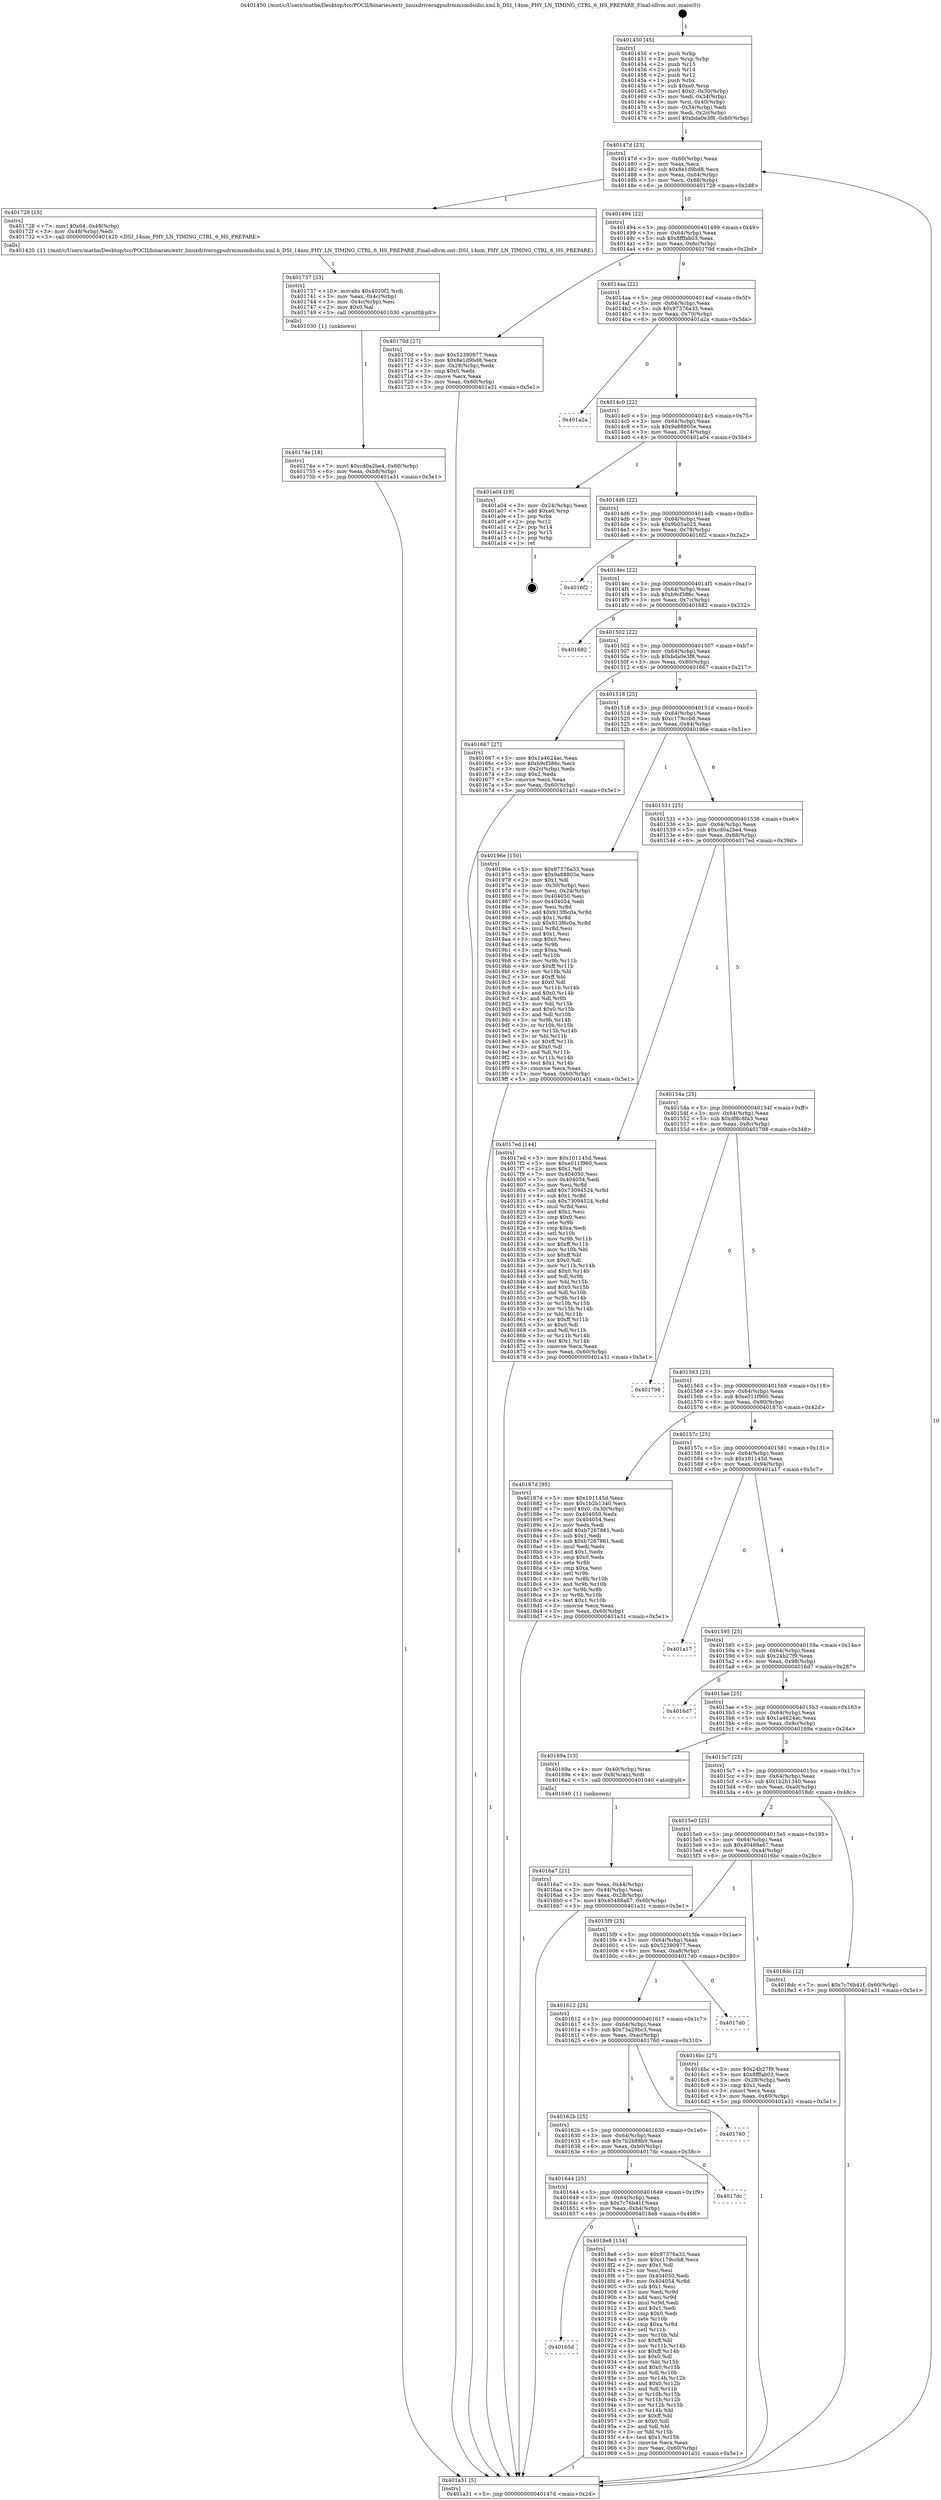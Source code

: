 digraph "0x401450" {
  label = "0x401450 (/mnt/c/Users/mathe/Desktop/tcc/POCII/binaries/extr_linuxdriversgpudrmmsmdsidsi.xml.h_DSI_14nm_PHY_LN_TIMING_CTRL_6_HS_PREPARE_Final-ollvm.out::main(0))"
  labelloc = "t"
  node[shape=record]

  Entry [label="",width=0.3,height=0.3,shape=circle,fillcolor=black,style=filled]
  "0x40147d" [label="{
     0x40147d [23]\l
     | [instrs]\l
     &nbsp;&nbsp;0x40147d \<+3\>: mov -0x60(%rbp),%eax\l
     &nbsp;&nbsp;0x401480 \<+2\>: mov %eax,%ecx\l
     &nbsp;&nbsp;0x401482 \<+6\>: sub $0x8e1d9bd8,%ecx\l
     &nbsp;&nbsp;0x401488 \<+3\>: mov %eax,-0x64(%rbp)\l
     &nbsp;&nbsp;0x40148b \<+3\>: mov %ecx,-0x68(%rbp)\l
     &nbsp;&nbsp;0x40148e \<+6\>: je 0000000000401728 \<main+0x2d8\>\l
  }"]
  "0x401728" [label="{
     0x401728 [15]\l
     | [instrs]\l
     &nbsp;&nbsp;0x401728 \<+7\>: movl $0x64,-0x48(%rbp)\l
     &nbsp;&nbsp;0x40172f \<+3\>: mov -0x48(%rbp),%edi\l
     &nbsp;&nbsp;0x401732 \<+5\>: call 0000000000401420 \<DSI_14nm_PHY_LN_TIMING_CTRL_6_HS_PREPARE\>\l
     | [calls]\l
     &nbsp;&nbsp;0x401420 \{1\} (/mnt/c/Users/mathe/Desktop/tcc/POCII/binaries/extr_linuxdriversgpudrmmsmdsidsi.xml.h_DSI_14nm_PHY_LN_TIMING_CTRL_6_HS_PREPARE_Final-ollvm.out::DSI_14nm_PHY_LN_TIMING_CTRL_6_HS_PREPARE)\l
  }"]
  "0x401494" [label="{
     0x401494 [22]\l
     | [instrs]\l
     &nbsp;&nbsp;0x401494 \<+5\>: jmp 0000000000401499 \<main+0x49\>\l
     &nbsp;&nbsp;0x401499 \<+3\>: mov -0x64(%rbp),%eax\l
     &nbsp;&nbsp;0x40149c \<+5\>: sub $0x8fffab03,%eax\l
     &nbsp;&nbsp;0x4014a1 \<+3\>: mov %eax,-0x6c(%rbp)\l
     &nbsp;&nbsp;0x4014a4 \<+6\>: je 000000000040170d \<main+0x2bd\>\l
  }"]
  Exit [label="",width=0.3,height=0.3,shape=circle,fillcolor=black,style=filled,peripheries=2]
  "0x40170d" [label="{
     0x40170d [27]\l
     | [instrs]\l
     &nbsp;&nbsp;0x40170d \<+5\>: mov $0x52390977,%eax\l
     &nbsp;&nbsp;0x401712 \<+5\>: mov $0x8e1d9bd8,%ecx\l
     &nbsp;&nbsp;0x401717 \<+3\>: mov -0x28(%rbp),%edx\l
     &nbsp;&nbsp;0x40171a \<+3\>: cmp $0x0,%edx\l
     &nbsp;&nbsp;0x40171d \<+3\>: cmove %ecx,%eax\l
     &nbsp;&nbsp;0x401720 \<+3\>: mov %eax,-0x60(%rbp)\l
     &nbsp;&nbsp;0x401723 \<+5\>: jmp 0000000000401a31 \<main+0x5e1\>\l
  }"]
  "0x4014aa" [label="{
     0x4014aa [22]\l
     | [instrs]\l
     &nbsp;&nbsp;0x4014aa \<+5\>: jmp 00000000004014af \<main+0x5f\>\l
     &nbsp;&nbsp;0x4014af \<+3\>: mov -0x64(%rbp),%eax\l
     &nbsp;&nbsp;0x4014b2 \<+5\>: sub $0x97376a33,%eax\l
     &nbsp;&nbsp;0x4014b7 \<+3\>: mov %eax,-0x70(%rbp)\l
     &nbsp;&nbsp;0x4014ba \<+6\>: je 0000000000401a2a \<main+0x5da\>\l
  }"]
  "0x40165d" [label="{
     0x40165d\l
  }", style=dashed]
  "0x401a2a" [label="{
     0x401a2a\l
  }", style=dashed]
  "0x4014c0" [label="{
     0x4014c0 [22]\l
     | [instrs]\l
     &nbsp;&nbsp;0x4014c0 \<+5\>: jmp 00000000004014c5 \<main+0x75\>\l
     &nbsp;&nbsp;0x4014c5 \<+3\>: mov -0x64(%rbp),%eax\l
     &nbsp;&nbsp;0x4014c8 \<+5\>: sub $0x9a88805e,%eax\l
     &nbsp;&nbsp;0x4014cd \<+3\>: mov %eax,-0x74(%rbp)\l
     &nbsp;&nbsp;0x4014d0 \<+6\>: je 0000000000401a04 \<main+0x5b4\>\l
  }"]
  "0x4018e8" [label="{
     0x4018e8 [134]\l
     | [instrs]\l
     &nbsp;&nbsp;0x4018e8 \<+5\>: mov $0x97376a33,%eax\l
     &nbsp;&nbsp;0x4018ed \<+5\>: mov $0xc179ccb8,%ecx\l
     &nbsp;&nbsp;0x4018f2 \<+2\>: mov $0x1,%dl\l
     &nbsp;&nbsp;0x4018f4 \<+2\>: xor %esi,%esi\l
     &nbsp;&nbsp;0x4018f6 \<+7\>: mov 0x404050,%edi\l
     &nbsp;&nbsp;0x4018fd \<+8\>: mov 0x404054,%r8d\l
     &nbsp;&nbsp;0x401905 \<+3\>: sub $0x1,%esi\l
     &nbsp;&nbsp;0x401908 \<+3\>: mov %edi,%r9d\l
     &nbsp;&nbsp;0x40190b \<+3\>: add %esi,%r9d\l
     &nbsp;&nbsp;0x40190e \<+4\>: imul %r9d,%edi\l
     &nbsp;&nbsp;0x401912 \<+3\>: and $0x1,%edi\l
     &nbsp;&nbsp;0x401915 \<+3\>: cmp $0x0,%edi\l
     &nbsp;&nbsp;0x401918 \<+4\>: sete %r10b\l
     &nbsp;&nbsp;0x40191c \<+4\>: cmp $0xa,%r8d\l
     &nbsp;&nbsp;0x401920 \<+4\>: setl %r11b\l
     &nbsp;&nbsp;0x401924 \<+3\>: mov %r10b,%bl\l
     &nbsp;&nbsp;0x401927 \<+3\>: xor $0xff,%bl\l
     &nbsp;&nbsp;0x40192a \<+3\>: mov %r11b,%r14b\l
     &nbsp;&nbsp;0x40192d \<+4\>: xor $0xff,%r14b\l
     &nbsp;&nbsp;0x401931 \<+3\>: xor $0x0,%dl\l
     &nbsp;&nbsp;0x401934 \<+3\>: mov %bl,%r15b\l
     &nbsp;&nbsp;0x401937 \<+4\>: and $0x0,%r15b\l
     &nbsp;&nbsp;0x40193b \<+3\>: and %dl,%r10b\l
     &nbsp;&nbsp;0x40193e \<+3\>: mov %r14b,%r12b\l
     &nbsp;&nbsp;0x401941 \<+4\>: and $0x0,%r12b\l
     &nbsp;&nbsp;0x401945 \<+3\>: and %dl,%r11b\l
     &nbsp;&nbsp;0x401948 \<+3\>: or %r10b,%r15b\l
     &nbsp;&nbsp;0x40194b \<+3\>: or %r11b,%r12b\l
     &nbsp;&nbsp;0x40194e \<+3\>: xor %r12b,%r15b\l
     &nbsp;&nbsp;0x401951 \<+3\>: or %r14b,%bl\l
     &nbsp;&nbsp;0x401954 \<+3\>: xor $0xff,%bl\l
     &nbsp;&nbsp;0x401957 \<+3\>: or $0x0,%dl\l
     &nbsp;&nbsp;0x40195a \<+2\>: and %dl,%bl\l
     &nbsp;&nbsp;0x40195c \<+3\>: or %bl,%r15b\l
     &nbsp;&nbsp;0x40195f \<+4\>: test $0x1,%r15b\l
     &nbsp;&nbsp;0x401963 \<+3\>: cmovne %ecx,%eax\l
     &nbsp;&nbsp;0x401966 \<+3\>: mov %eax,-0x60(%rbp)\l
     &nbsp;&nbsp;0x401969 \<+5\>: jmp 0000000000401a31 \<main+0x5e1\>\l
  }"]
  "0x401a04" [label="{
     0x401a04 [19]\l
     | [instrs]\l
     &nbsp;&nbsp;0x401a04 \<+3\>: mov -0x24(%rbp),%eax\l
     &nbsp;&nbsp;0x401a07 \<+7\>: add $0xa0,%rsp\l
     &nbsp;&nbsp;0x401a0e \<+1\>: pop %rbx\l
     &nbsp;&nbsp;0x401a0f \<+2\>: pop %r12\l
     &nbsp;&nbsp;0x401a11 \<+2\>: pop %r14\l
     &nbsp;&nbsp;0x401a13 \<+2\>: pop %r15\l
     &nbsp;&nbsp;0x401a15 \<+1\>: pop %rbp\l
     &nbsp;&nbsp;0x401a16 \<+1\>: ret\l
  }"]
  "0x4014d6" [label="{
     0x4014d6 [22]\l
     | [instrs]\l
     &nbsp;&nbsp;0x4014d6 \<+5\>: jmp 00000000004014db \<main+0x8b\>\l
     &nbsp;&nbsp;0x4014db \<+3\>: mov -0x64(%rbp),%eax\l
     &nbsp;&nbsp;0x4014de \<+5\>: sub $0x9b05a025,%eax\l
     &nbsp;&nbsp;0x4014e3 \<+3\>: mov %eax,-0x78(%rbp)\l
     &nbsp;&nbsp;0x4014e6 \<+6\>: je 00000000004016f2 \<main+0x2a2\>\l
  }"]
  "0x401644" [label="{
     0x401644 [25]\l
     | [instrs]\l
     &nbsp;&nbsp;0x401644 \<+5\>: jmp 0000000000401649 \<main+0x1f9\>\l
     &nbsp;&nbsp;0x401649 \<+3\>: mov -0x64(%rbp),%eax\l
     &nbsp;&nbsp;0x40164c \<+5\>: sub $0x7c76b41f,%eax\l
     &nbsp;&nbsp;0x401651 \<+6\>: mov %eax,-0xb4(%rbp)\l
     &nbsp;&nbsp;0x401657 \<+6\>: je 00000000004018e8 \<main+0x498\>\l
  }"]
  "0x4016f2" [label="{
     0x4016f2\l
  }", style=dashed]
  "0x4014ec" [label="{
     0x4014ec [22]\l
     | [instrs]\l
     &nbsp;&nbsp;0x4014ec \<+5\>: jmp 00000000004014f1 \<main+0xa1\>\l
     &nbsp;&nbsp;0x4014f1 \<+3\>: mov -0x64(%rbp),%eax\l
     &nbsp;&nbsp;0x4014f4 \<+5\>: sub $0xb9cf386c,%eax\l
     &nbsp;&nbsp;0x4014f9 \<+3\>: mov %eax,-0x7c(%rbp)\l
     &nbsp;&nbsp;0x4014fc \<+6\>: je 0000000000401682 \<main+0x232\>\l
  }"]
  "0x4017dc" [label="{
     0x4017dc\l
  }", style=dashed]
  "0x401682" [label="{
     0x401682\l
  }", style=dashed]
  "0x401502" [label="{
     0x401502 [22]\l
     | [instrs]\l
     &nbsp;&nbsp;0x401502 \<+5\>: jmp 0000000000401507 \<main+0xb7\>\l
     &nbsp;&nbsp;0x401507 \<+3\>: mov -0x64(%rbp),%eax\l
     &nbsp;&nbsp;0x40150a \<+5\>: sub $0xbda0e3f8,%eax\l
     &nbsp;&nbsp;0x40150f \<+3\>: mov %eax,-0x80(%rbp)\l
     &nbsp;&nbsp;0x401512 \<+6\>: je 0000000000401667 \<main+0x217\>\l
  }"]
  "0x40162b" [label="{
     0x40162b [25]\l
     | [instrs]\l
     &nbsp;&nbsp;0x40162b \<+5\>: jmp 0000000000401630 \<main+0x1e0\>\l
     &nbsp;&nbsp;0x401630 \<+3\>: mov -0x64(%rbp),%eax\l
     &nbsp;&nbsp;0x401633 \<+5\>: sub $0x7b2b88b9,%eax\l
     &nbsp;&nbsp;0x401638 \<+6\>: mov %eax,-0xb0(%rbp)\l
     &nbsp;&nbsp;0x40163e \<+6\>: je 00000000004017dc \<main+0x38c\>\l
  }"]
  "0x401667" [label="{
     0x401667 [27]\l
     | [instrs]\l
     &nbsp;&nbsp;0x401667 \<+5\>: mov $0x1a4624ac,%eax\l
     &nbsp;&nbsp;0x40166c \<+5\>: mov $0xb9cf386c,%ecx\l
     &nbsp;&nbsp;0x401671 \<+3\>: mov -0x2c(%rbp),%edx\l
     &nbsp;&nbsp;0x401674 \<+3\>: cmp $0x2,%edx\l
     &nbsp;&nbsp;0x401677 \<+3\>: cmovne %ecx,%eax\l
     &nbsp;&nbsp;0x40167a \<+3\>: mov %eax,-0x60(%rbp)\l
     &nbsp;&nbsp;0x40167d \<+5\>: jmp 0000000000401a31 \<main+0x5e1\>\l
  }"]
  "0x401518" [label="{
     0x401518 [25]\l
     | [instrs]\l
     &nbsp;&nbsp;0x401518 \<+5\>: jmp 000000000040151d \<main+0xcd\>\l
     &nbsp;&nbsp;0x40151d \<+3\>: mov -0x64(%rbp),%eax\l
     &nbsp;&nbsp;0x401520 \<+5\>: sub $0xc179ccb8,%eax\l
     &nbsp;&nbsp;0x401525 \<+6\>: mov %eax,-0x84(%rbp)\l
     &nbsp;&nbsp;0x40152b \<+6\>: je 000000000040196e \<main+0x51e\>\l
  }"]
  "0x401a31" [label="{
     0x401a31 [5]\l
     | [instrs]\l
     &nbsp;&nbsp;0x401a31 \<+5\>: jmp 000000000040147d \<main+0x2d\>\l
  }"]
  "0x401450" [label="{
     0x401450 [45]\l
     | [instrs]\l
     &nbsp;&nbsp;0x401450 \<+1\>: push %rbp\l
     &nbsp;&nbsp;0x401451 \<+3\>: mov %rsp,%rbp\l
     &nbsp;&nbsp;0x401454 \<+2\>: push %r15\l
     &nbsp;&nbsp;0x401456 \<+2\>: push %r14\l
     &nbsp;&nbsp;0x401458 \<+2\>: push %r12\l
     &nbsp;&nbsp;0x40145a \<+1\>: push %rbx\l
     &nbsp;&nbsp;0x40145b \<+7\>: sub $0xa0,%rsp\l
     &nbsp;&nbsp;0x401462 \<+7\>: movl $0x0,-0x30(%rbp)\l
     &nbsp;&nbsp;0x401469 \<+3\>: mov %edi,-0x34(%rbp)\l
     &nbsp;&nbsp;0x40146c \<+4\>: mov %rsi,-0x40(%rbp)\l
     &nbsp;&nbsp;0x401470 \<+3\>: mov -0x34(%rbp),%edi\l
     &nbsp;&nbsp;0x401473 \<+3\>: mov %edi,-0x2c(%rbp)\l
     &nbsp;&nbsp;0x401476 \<+7\>: movl $0xbda0e3f8,-0x60(%rbp)\l
  }"]
  "0x401760" [label="{
     0x401760\l
  }", style=dashed]
  "0x40196e" [label="{
     0x40196e [150]\l
     | [instrs]\l
     &nbsp;&nbsp;0x40196e \<+5\>: mov $0x97376a33,%eax\l
     &nbsp;&nbsp;0x401973 \<+5\>: mov $0x9a88805e,%ecx\l
     &nbsp;&nbsp;0x401978 \<+2\>: mov $0x1,%dl\l
     &nbsp;&nbsp;0x40197a \<+3\>: mov -0x30(%rbp),%esi\l
     &nbsp;&nbsp;0x40197d \<+3\>: mov %esi,-0x24(%rbp)\l
     &nbsp;&nbsp;0x401980 \<+7\>: mov 0x404050,%esi\l
     &nbsp;&nbsp;0x401987 \<+7\>: mov 0x404054,%edi\l
     &nbsp;&nbsp;0x40198e \<+3\>: mov %esi,%r8d\l
     &nbsp;&nbsp;0x401991 \<+7\>: add $0x913f6c0a,%r8d\l
     &nbsp;&nbsp;0x401998 \<+4\>: sub $0x1,%r8d\l
     &nbsp;&nbsp;0x40199c \<+7\>: sub $0x913f6c0a,%r8d\l
     &nbsp;&nbsp;0x4019a3 \<+4\>: imul %r8d,%esi\l
     &nbsp;&nbsp;0x4019a7 \<+3\>: and $0x1,%esi\l
     &nbsp;&nbsp;0x4019aa \<+3\>: cmp $0x0,%esi\l
     &nbsp;&nbsp;0x4019ad \<+4\>: sete %r9b\l
     &nbsp;&nbsp;0x4019b1 \<+3\>: cmp $0xa,%edi\l
     &nbsp;&nbsp;0x4019b4 \<+4\>: setl %r10b\l
     &nbsp;&nbsp;0x4019b8 \<+3\>: mov %r9b,%r11b\l
     &nbsp;&nbsp;0x4019bb \<+4\>: xor $0xff,%r11b\l
     &nbsp;&nbsp;0x4019bf \<+3\>: mov %r10b,%bl\l
     &nbsp;&nbsp;0x4019c2 \<+3\>: xor $0xff,%bl\l
     &nbsp;&nbsp;0x4019c5 \<+3\>: xor $0x0,%dl\l
     &nbsp;&nbsp;0x4019c8 \<+3\>: mov %r11b,%r14b\l
     &nbsp;&nbsp;0x4019cb \<+4\>: and $0x0,%r14b\l
     &nbsp;&nbsp;0x4019cf \<+3\>: and %dl,%r9b\l
     &nbsp;&nbsp;0x4019d2 \<+3\>: mov %bl,%r15b\l
     &nbsp;&nbsp;0x4019d5 \<+4\>: and $0x0,%r15b\l
     &nbsp;&nbsp;0x4019d9 \<+3\>: and %dl,%r10b\l
     &nbsp;&nbsp;0x4019dc \<+3\>: or %r9b,%r14b\l
     &nbsp;&nbsp;0x4019df \<+3\>: or %r10b,%r15b\l
     &nbsp;&nbsp;0x4019e2 \<+3\>: xor %r15b,%r14b\l
     &nbsp;&nbsp;0x4019e5 \<+3\>: or %bl,%r11b\l
     &nbsp;&nbsp;0x4019e8 \<+4\>: xor $0xff,%r11b\l
     &nbsp;&nbsp;0x4019ec \<+3\>: or $0x0,%dl\l
     &nbsp;&nbsp;0x4019ef \<+3\>: and %dl,%r11b\l
     &nbsp;&nbsp;0x4019f2 \<+3\>: or %r11b,%r14b\l
     &nbsp;&nbsp;0x4019f5 \<+4\>: test $0x1,%r14b\l
     &nbsp;&nbsp;0x4019f9 \<+3\>: cmovne %ecx,%eax\l
     &nbsp;&nbsp;0x4019fc \<+3\>: mov %eax,-0x60(%rbp)\l
     &nbsp;&nbsp;0x4019ff \<+5\>: jmp 0000000000401a31 \<main+0x5e1\>\l
  }"]
  "0x401531" [label="{
     0x401531 [25]\l
     | [instrs]\l
     &nbsp;&nbsp;0x401531 \<+5\>: jmp 0000000000401536 \<main+0xe6\>\l
     &nbsp;&nbsp;0x401536 \<+3\>: mov -0x64(%rbp),%eax\l
     &nbsp;&nbsp;0x401539 \<+5\>: sub $0xcd0a2be4,%eax\l
     &nbsp;&nbsp;0x40153e \<+6\>: mov %eax,-0x88(%rbp)\l
     &nbsp;&nbsp;0x401544 \<+6\>: je 00000000004017ed \<main+0x39d\>\l
  }"]
  "0x401612" [label="{
     0x401612 [25]\l
     | [instrs]\l
     &nbsp;&nbsp;0x401612 \<+5\>: jmp 0000000000401617 \<main+0x1c7\>\l
     &nbsp;&nbsp;0x401617 \<+3\>: mov -0x64(%rbp),%eax\l
     &nbsp;&nbsp;0x40161a \<+5\>: sub $0x73a29bc3,%eax\l
     &nbsp;&nbsp;0x40161f \<+6\>: mov %eax,-0xac(%rbp)\l
     &nbsp;&nbsp;0x401625 \<+6\>: je 0000000000401760 \<main+0x310\>\l
  }"]
  "0x4017ed" [label="{
     0x4017ed [144]\l
     | [instrs]\l
     &nbsp;&nbsp;0x4017ed \<+5\>: mov $0x101145d,%eax\l
     &nbsp;&nbsp;0x4017f2 \<+5\>: mov $0xe011f960,%ecx\l
     &nbsp;&nbsp;0x4017f7 \<+2\>: mov $0x1,%dl\l
     &nbsp;&nbsp;0x4017f9 \<+7\>: mov 0x404050,%esi\l
     &nbsp;&nbsp;0x401800 \<+7\>: mov 0x404054,%edi\l
     &nbsp;&nbsp;0x401807 \<+3\>: mov %esi,%r8d\l
     &nbsp;&nbsp;0x40180a \<+7\>: add $0x73094524,%r8d\l
     &nbsp;&nbsp;0x401811 \<+4\>: sub $0x1,%r8d\l
     &nbsp;&nbsp;0x401815 \<+7\>: sub $0x73094524,%r8d\l
     &nbsp;&nbsp;0x40181c \<+4\>: imul %r8d,%esi\l
     &nbsp;&nbsp;0x401820 \<+3\>: and $0x1,%esi\l
     &nbsp;&nbsp;0x401823 \<+3\>: cmp $0x0,%esi\l
     &nbsp;&nbsp;0x401826 \<+4\>: sete %r9b\l
     &nbsp;&nbsp;0x40182a \<+3\>: cmp $0xa,%edi\l
     &nbsp;&nbsp;0x40182d \<+4\>: setl %r10b\l
     &nbsp;&nbsp;0x401831 \<+3\>: mov %r9b,%r11b\l
     &nbsp;&nbsp;0x401834 \<+4\>: xor $0xff,%r11b\l
     &nbsp;&nbsp;0x401838 \<+3\>: mov %r10b,%bl\l
     &nbsp;&nbsp;0x40183b \<+3\>: xor $0xff,%bl\l
     &nbsp;&nbsp;0x40183e \<+3\>: xor $0x0,%dl\l
     &nbsp;&nbsp;0x401841 \<+3\>: mov %r11b,%r14b\l
     &nbsp;&nbsp;0x401844 \<+4\>: and $0x0,%r14b\l
     &nbsp;&nbsp;0x401848 \<+3\>: and %dl,%r9b\l
     &nbsp;&nbsp;0x40184b \<+3\>: mov %bl,%r15b\l
     &nbsp;&nbsp;0x40184e \<+4\>: and $0x0,%r15b\l
     &nbsp;&nbsp;0x401852 \<+3\>: and %dl,%r10b\l
     &nbsp;&nbsp;0x401855 \<+3\>: or %r9b,%r14b\l
     &nbsp;&nbsp;0x401858 \<+3\>: or %r10b,%r15b\l
     &nbsp;&nbsp;0x40185b \<+3\>: xor %r15b,%r14b\l
     &nbsp;&nbsp;0x40185e \<+3\>: or %bl,%r11b\l
     &nbsp;&nbsp;0x401861 \<+4\>: xor $0xff,%r11b\l
     &nbsp;&nbsp;0x401865 \<+3\>: or $0x0,%dl\l
     &nbsp;&nbsp;0x401868 \<+3\>: and %dl,%r11b\l
     &nbsp;&nbsp;0x40186b \<+3\>: or %r11b,%r14b\l
     &nbsp;&nbsp;0x40186e \<+4\>: test $0x1,%r14b\l
     &nbsp;&nbsp;0x401872 \<+3\>: cmovne %ecx,%eax\l
     &nbsp;&nbsp;0x401875 \<+3\>: mov %eax,-0x60(%rbp)\l
     &nbsp;&nbsp;0x401878 \<+5\>: jmp 0000000000401a31 \<main+0x5e1\>\l
  }"]
  "0x40154a" [label="{
     0x40154a [25]\l
     | [instrs]\l
     &nbsp;&nbsp;0x40154a \<+5\>: jmp 000000000040154f \<main+0xff\>\l
     &nbsp;&nbsp;0x40154f \<+3\>: mov -0x64(%rbp),%eax\l
     &nbsp;&nbsp;0x401552 \<+5\>: sub $0xdf8c8fa3,%eax\l
     &nbsp;&nbsp;0x401557 \<+6\>: mov %eax,-0x8c(%rbp)\l
     &nbsp;&nbsp;0x40155d \<+6\>: je 0000000000401798 \<main+0x348\>\l
  }"]
  "0x4017d0" [label="{
     0x4017d0\l
  }", style=dashed]
  "0x401798" [label="{
     0x401798\l
  }", style=dashed]
  "0x401563" [label="{
     0x401563 [25]\l
     | [instrs]\l
     &nbsp;&nbsp;0x401563 \<+5\>: jmp 0000000000401568 \<main+0x118\>\l
     &nbsp;&nbsp;0x401568 \<+3\>: mov -0x64(%rbp),%eax\l
     &nbsp;&nbsp;0x40156b \<+5\>: sub $0xe011f960,%eax\l
     &nbsp;&nbsp;0x401570 \<+6\>: mov %eax,-0x90(%rbp)\l
     &nbsp;&nbsp;0x401576 \<+6\>: je 000000000040187d \<main+0x42d\>\l
  }"]
  "0x40174e" [label="{
     0x40174e [18]\l
     | [instrs]\l
     &nbsp;&nbsp;0x40174e \<+7\>: movl $0xcd0a2be4,-0x60(%rbp)\l
     &nbsp;&nbsp;0x401755 \<+6\>: mov %eax,-0xb8(%rbp)\l
     &nbsp;&nbsp;0x40175b \<+5\>: jmp 0000000000401a31 \<main+0x5e1\>\l
  }"]
  "0x40187d" [label="{
     0x40187d [95]\l
     | [instrs]\l
     &nbsp;&nbsp;0x40187d \<+5\>: mov $0x101145d,%eax\l
     &nbsp;&nbsp;0x401882 \<+5\>: mov $0x1b2b1340,%ecx\l
     &nbsp;&nbsp;0x401887 \<+7\>: movl $0x0,-0x30(%rbp)\l
     &nbsp;&nbsp;0x40188e \<+7\>: mov 0x404050,%edx\l
     &nbsp;&nbsp;0x401895 \<+7\>: mov 0x404054,%esi\l
     &nbsp;&nbsp;0x40189c \<+2\>: mov %edx,%edi\l
     &nbsp;&nbsp;0x40189e \<+6\>: add $0xb7267861,%edi\l
     &nbsp;&nbsp;0x4018a4 \<+3\>: sub $0x1,%edi\l
     &nbsp;&nbsp;0x4018a7 \<+6\>: sub $0xb7267861,%edi\l
     &nbsp;&nbsp;0x4018ad \<+3\>: imul %edi,%edx\l
     &nbsp;&nbsp;0x4018b0 \<+3\>: and $0x1,%edx\l
     &nbsp;&nbsp;0x4018b3 \<+3\>: cmp $0x0,%edx\l
     &nbsp;&nbsp;0x4018b6 \<+4\>: sete %r8b\l
     &nbsp;&nbsp;0x4018ba \<+3\>: cmp $0xa,%esi\l
     &nbsp;&nbsp;0x4018bd \<+4\>: setl %r9b\l
     &nbsp;&nbsp;0x4018c1 \<+3\>: mov %r8b,%r10b\l
     &nbsp;&nbsp;0x4018c4 \<+3\>: and %r9b,%r10b\l
     &nbsp;&nbsp;0x4018c7 \<+3\>: xor %r9b,%r8b\l
     &nbsp;&nbsp;0x4018ca \<+3\>: or %r8b,%r10b\l
     &nbsp;&nbsp;0x4018cd \<+4\>: test $0x1,%r10b\l
     &nbsp;&nbsp;0x4018d1 \<+3\>: cmovne %ecx,%eax\l
     &nbsp;&nbsp;0x4018d4 \<+3\>: mov %eax,-0x60(%rbp)\l
     &nbsp;&nbsp;0x4018d7 \<+5\>: jmp 0000000000401a31 \<main+0x5e1\>\l
  }"]
  "0x40157c" [label="{
     0x40157c [25]\l
     | [instrs]\l
     &nbsp;&nbsp;0x40157c \<+5\>: jmp 0000000000401581 \<main+0x131\>\l
     &nbsp;&nbsp;0x401581 \<+3\>: mov -0x64(%rbp),%eax\l
     &nbsp;&nbsp;0x401584 \<+5\>: sub $0x101145d,%eax\l
     &nbsp;&nbsp;0x401589 \<+6\>: mov %eax,-0x94(%rbp)\l
     &nbsp;&nbsp;0x40158f \<+6\>: je 0000000000401a17 \<main+0x5c7\>\l
  }"]
  "0x401737" [label="{
     0x401737 [23]\l
     | [instrs]\l
     &nbsp;&nbsp;0x401737 \<+10\>: movabs $0x4020f2,%rdi\l
     &nbsp;&nbsp;0x401741 \<+3\>: mov %eax,-0x4c(%rbp)\l
     &nbsp;&nbsp;0x401744 \<+3\>: mov -0x4c(%rbp),%esi\l
     &nbsp;&nbsp;0x401747 \<+2\>: mov $0x0,%al\l
     &nbsp;&nbsp;0x401749 \<+5\>: call 0000000000401030 \<printf@plt\>\l
     | [calls]\l
     &nbsp;&nbsp;0x401030 \{1\} (unknown)\l
  }"]
  "0x401a17" [label="{
     0x401a17\l
  }", style=dashed]
  "0x401595" [label="{
     0x401595 [25]\l
     | [instrs]\l
     &nbsp;&nbsp;0x401595 \<+5\>: jmp 000000000040159a \<main+0x14a\>\l
     &nbsp;&nbsp;0x40159a \<+3\>: mov -0x64(%rbp),%eax\l
     &nbsp;&nbsp;0x40159d \<+5\>: sub $0x24b27f9,%eax\l
     &nbsp;&nbsp;0x4015a2 \<+6\>: mov %eax,-0x98(%rbp)\l
     &nbsp;&nbsp;0x4015a8 \<+6\>: je 00000000004016d7 \<main+0x287\>\l
  }"]
  "0x4015f9" [label="{
     0x4015f9 [25]\l
     | [instrs]\l
     &nbsp;&nbsp;0x4015f9 \<+5\>: jmp 00000000004015fe \<main+0x1ae\>\l
     &nbsp;&nbsp;0x4015fe \<+3\>: mov -0x64(%rbp),%eax\l
     &nbsp;&nbsp;0x401601 \<+5\>: sub $0x52390977,%eax\l
     &nbsp;&nbsp;0x401606 \<+6\>: mov %eax,-0xa8(%rbp)\l
     &nbsp;&nbsp;0x40160c \<+6\>: je 00000000004017d0 \<main+0x380\>\l
  }"]
  "0x4016d7" [label="{
     0x4016d7\l
  }", style=dashed]
  "0x4015ae" [label="{
     0x4015ae [25]\l
     | [instrs]\l
     &nbsp;&nbsp;0x4015ae \<+5\>: jmp 00000000004015b3 \<main+0x163\>\l
     &nbsp;&nbsp;0x4015b3 \<+3\>: mov -0x64(%rbp),%eax\l
     &nbsp;&nbsp;0x4015b6 \<+5\>: sub $0x1a4624ac,%eax\l
     &nbsp;&nbsp;0x4015bb \<+6\>: mov %eax,-0x9c(%rbp)\l
     &nbsp;&nbsp;0x4015c1 \<+6\>: je 000000000040169a \<main+0x24a\>\l
  }"]
  "0x4016bc" [label="{
     0x4016bc [27]\l
     | [instrs]\l
     &nbsp;&nbsp;0x4016bc \<+5\>: mov $0x24b27f9,%eax\l
     &nbsp;&nbsp;0x4016c1 \<+5\>: mov $0x8fffab03,%ecx\l
     &nbsp;&nbsp;0x4016c6 \<+3\>: mov -0x28(%rbp),%edx\l
     &nbsp;&nbsp;0x4016c9 \<+3\>: cmp $0x1,%edx\l
     &nbsp;&nbsp;0x4016cc \<+3\>: cmovl %ecx,%eax\l
     &nbsp;&nbsp;0x4016cf \<+3\>: mov %eax,-0x60(%rbp)\l
     &nbsp;&nbsp;0x4016d2 \<+5\>: jmp 0000000000401a31 \<main+0x5e1\>\l
  }"]
  "0x40169a" [label="{
     0x40169a [13]\l
     | [instrs]\l
     &nbsp;&nbsp;0x40169a \<+4\>: mov -0x40(%rbp),%rax\l
     &nbsp;&nbsp;0x40169e \<+4\>: mov 0x8(%rax),%rdi\l
     &nbsp;&nbsp;0x4016a2 \<+5\>: call 0000000000401040 \<atoi@plt\>\l
     | [calls]\l
     &nbsp;&nbsp;0x401040 \{1\} (unknown)\l
  }"]
  "0x4015c7" [label="{
     0x4015c7 [25]\l
     | [instrs]\l
     &nbsp;&nbsp;0x4015c7 \<+5\>: jmp 00000000004015cc \<main+0x17c\>\l
     &nbsp;&nbsp;0x4015cc \<+3\>: mov -0x64(%rbp),%eax\l
     &nbsp;&nbsp;0x4015cf \<+5\>: sub $0x1b2b1340,%eax\l
     &nbsp;&nbsp;0x4015d4 \<+6\>: mov %eax,-0xa0(%rbp)\l
     &nbsp;&nbsp;0x4015da \<+6\>: je 00000000004018dc \<main+0x48c\>\l
  }"]
  "0x4016a7" [label="{
     0x4016a7 [21]\l
     | [instrs]\l
     &nbsp;&nbsp;0x4016a7 \<+3\>: mov %eax,-0x44(%rbp)\l
     &nbsp;&nbsp;0x4016aa \<+3\>: mov -0x44(%rbp),%eax\l
     &nbsp;&nbsp;0x4016ad \<+3\>: mov %eax,-0x28(%rbp)\l
     &nbsp;&nbsp;0x4016b0 \<+7\>: movl $0x40488a67,-0x60(%rbp)\l
     &nbsp;&nbsp;0x4016b7 \<+5\>: jmp 0000000000401a31 \<main+0x5e1\>\l
  }"]
  "0x4015e0" [label="{
     0x4015e0 [25]\l
     | [instrs]\l
     &nbsp;&nbsp;0x4015e0 \<+5\>: jmp 00000000004015e5 \<main+0x195\>\l
     &nbsp;&nbsp;0x4015e5 \<+3\>: mov -0x64(%rbp),%eax\l
     &nbsp;&nbsp;0x4015e8 \<+5\>: sub $0x40488a67,%eax\l
     &nbsp;&nbsp;0x4015ed \<+6\>: mov %eax,-0xa4(%rbp)\l
     &nbsp;&nbsp;0x4015f3 \<+6\>: je 00000000004016bc \<main+0x26c\>\l
  }"]
  "0x4018dc" [label="{
     0x4018dc [12]\l
     | [instrs]\l
     &nbsp;&nbsp;0x4018dc \<+7\>: movl $0x7c76b41f,-0x60(%rbp)\l
     &nbsp;&nbsp;0x4018e3 \<+5\>: jmp 0000000000401a31 \<main+0x5e1\>\l
  }"]
  Entry -> "0x401450" [label=" 1"]
  "0x40147d" -> "0x401728" [label=" 1"]
  "0x40147d" -> "0x401494" [label=" 10"]
  "0x401a04" -> Exit [label=" 1"]
  "0x401494" -> "0x40170d" [label=" 1"]
  "0x401494" -> "0x4014aa" [label=" 9"]
  "0x40196e" -> "0x401a31" [label=" 1"]
  "0x4014aa" -> "0x401a2a" [label=" 0"]
  "0x4014aa" -> "0x4014c0" [label=" 9"]
  "0x4018e8" -> "0x401a31" [label=" 1"]
  "0x4014c0" -> "0x401a04" [label=" 1"]
  "0x4014c0" -> "0x4014d6" [label=" 8"]
  "0x401644" -> "0x40165d" [label=" 0"]
  "0x4014d6" -> "0x4016f2" [label=" 0"]
  "0x4014d6" -> "0x4014ec" [label=" 8"]
  "0x401644" -> "0x4018e8" [label=" 1"]
  "0x4014ec" -> "0x401682" [label=" 0"]
  "0x4014ec" -> "0x401502" [label=" 8"]
  "0x40162b" -> "0x401644" [label=" 1"]
  "0x401502" -> "0x401667" [label=" 1"]
  "0x401502" -> "0x401518" [label=" 7"]
  "0x401667" -> "0x401a31" [label=" 1"]
  "0x401450" -> "0x40147d" [label=" 1"]
  "0x401a31" -> "0x40147d" [label=" 10"]
  "0x40162b" -> "0x4017dc" [label=" 0"]
  "0x401518" -> "0x40196e" [label=" 1"]
  "0x401518" -> "0x401531" [label=" 6"]
  "0x401612" -> "0x40162b" [label=" 1"]
  "0x401531" -> "0x4017ed" [label=" 1"]
  "0x401531" -> "0x40154a" [label=" 5"]
  "0x401612" -> "0x401760" [label=" 0"]
  "0x40154a" -> "0x401798" [label=" 0"]
  "0x40154a" -> "0x401563" [label=" 5"]
  "0x4015f9" -> "0x401612" [label=" 1"]
  "0x401563" -> "0x40187d" [label=" 1"]
  "0x401563" -> "0x40157c" [label=" 4"]
  "0x4015f9" -> "0x4017d0" [label=" 0"]
  "0x40157c" -> "0x401a17" [label=" 0"]
  "0x40157c" -> "0x401595" [label=" 4"]
  "0x4018dc" -> "0x401a31" [label=" 1"]
  "0x401595" -> "0x4016d7" [label=" 0"]
  "0x401595" -> "0x4015ae" [label=" 4"]
  "0x40187d" -> "0x401a31" [label=" 1"]
  "0x4015ae" -> "0x40169a" [label=" 1"]
  "0x4015ae" -> "0x4015c7" [label=" 3"]
  "0x40169a" -> "0x4016a7" [label=" 1"]
  "0x4016a7" -> "0x401a31" [label=" 1"]
  "0x4017ed" -> "0x401a31" [label=" 1"]
  "0x4015c7" -> "0x4018dc" [label=" 1"]
  "0x4015c7" -> "0x4015e0" [label=" 2"]
  "0x40174e" -> "0x401a31" [label=" 1"]
  "0x4015e0" -> "0x4016bc" [label=" 1"]
  "0x4015e0" -> "0x4015f9" [label=" 1"]
  "0x4016bc" -> "0x401a31" [label=" 1"]
  "0x40170d" -> "0x401a31" [label=" 1"]
  "0x401728" -> "0x401737" [label=" 1"]
  "0x401737" -> "0x40174e" [label=" 1"]
}

